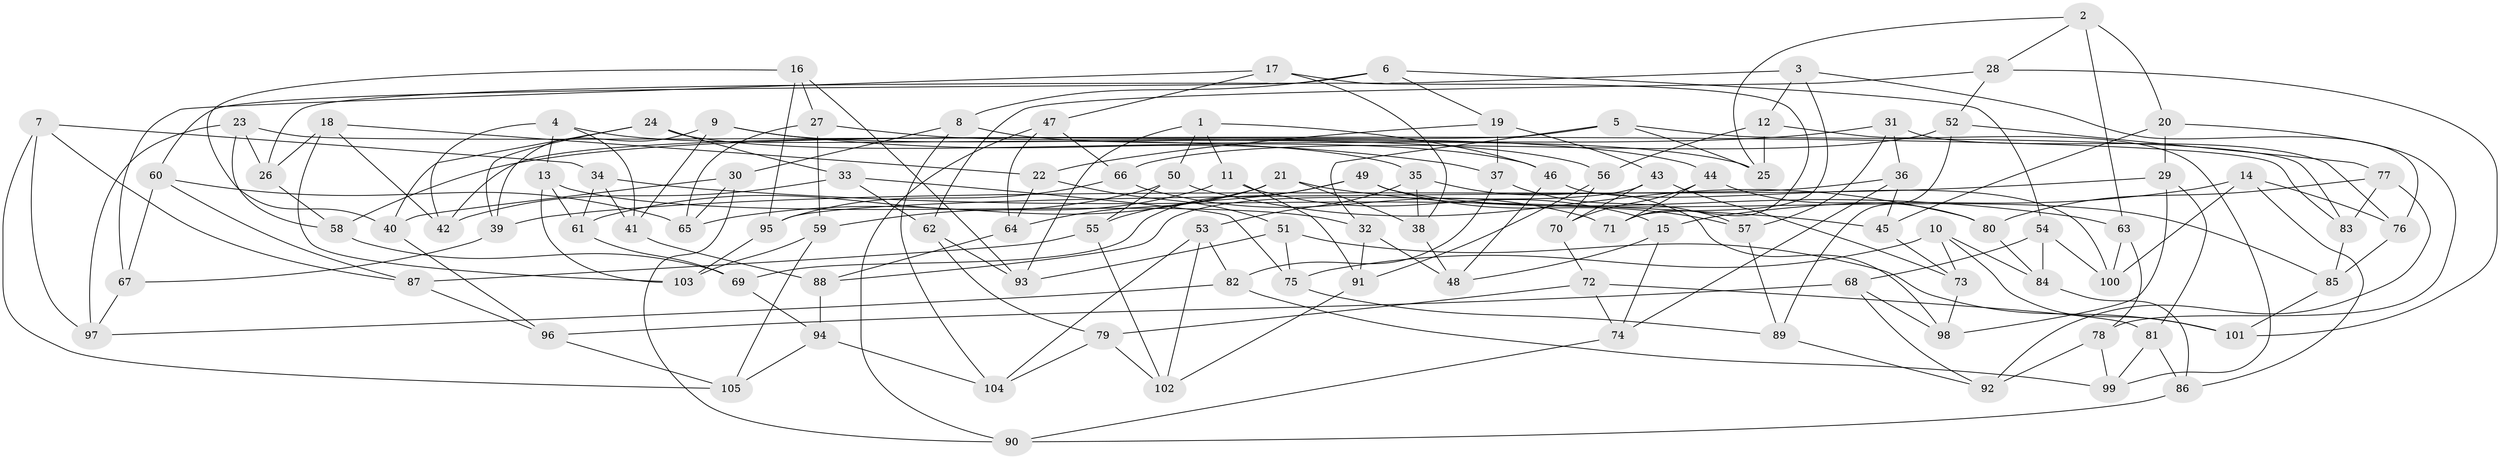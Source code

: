 // Generated by graph-tools (version 1.1) at 2025/16/03/09/25 04:16:43]
// undirected, 105 vertices, 210 edges
graph export_dot {
graph [start="1"]
  node [color=gray90,style=filled];
  1;
  2;
  3;
  4;
  5;
  6;
  7;
  8;
  9;
  10;
  11;
  12;
  13;
  14;
  15;
  16;
  17;
  18;
  19;
  20;
  21;
  22;
  23;
  24;
  25;
  26;
  27;
  28;
  29;
  30;
  31;
  32;
  33;
  34;
  35;
  36;
  37;
  38;
  39;
  40;
  41;
  42;
  43;
  44;
  45;
  46;
  47;
  48;
  49;
  50;
  51;
  52;
  53;
  54;
  55;
  56;
  57;
  58;
  59;
  60;
  61;
  62;
  63;
  64;
  65;
  66;
  67;
  68;
  69;
  70;
  71;
  72;
  73;
  74;
  75;
  76;
  77;
  78;
  79;
  80;
  81;
  82;
  83;
  84;
  85;
  86;
  87;
  88;
  89;
  90;
  91;
  92;
  93;
  94;
  95;
  96;
  97;
  98;
  99;
  100;
  101;
  102;
  103;
  104;
  105;
  1 -- 46;
  1 -- 93;
  1 -- 50;
  1 -- 11;
  2 -- 28;
  2 -- 20;
  2 -- 25;
  2 -- 63;
  3 -- 12;
  3 -- 26;
  3 -- 71;
  3 -- 76;
  4 -- 41;
  4 -- 35;
  4 -- 42;
  4 -- 13;
  5 -- 83;
  5 -- 25;
  5 -- 42;
  5 -- 32;
  6 -- 54;
  6 -- 19;
  6 -- 60;
  6 -- 8;
  7 -- 97;
  7 -- 105;
  7 -- 87;
  7 -- 34;
  8 -- 25;
  8 -- 104;
  8 -- 30;
  9 -- 37;
  9 -- 39;
  9 -- 41;
  9 -- 56;
  10 -- 84;
  10 -- 75;
  10 -- 73;
  10 -- 101;
  11 -- 91;
  11 -- 59;
  11 -- 15;
  12 -- 56;
  12 -- 99;
  12 -- 25;
  13 -- 103;
  13 -- 32;
  13 -- 61;
  14 -- 100;
  14 -- 76;
  14 -- 86;
  14 -- 15;
  15 -- 48;
  15 -- 74;
  16 -- 40;
  16 -- 27;
  16 -- 95;
  16 -- 93;
  17 -- 47;
  17 -- 71;
  17 -- 38;
  17 -- 67;
  18 -- 22;
  18 -- 26;
  18 -- 42;
  18 -- 103;
  19 -- 37;
  19 -- 22;
  19 -- 43;
  20 -- 78;
  20 -- 45;
  20 -- 29;
  21 -- 65;
  21 -- 64;
  21 -- 38;
  21 -- 63;
  22 -- 51;
  22 -- 64;
  23 -- 26;
  23 -- 83;
  23 -- 58;
  23 -- 97;
  24 -- 46;
  24 -- 33;
  24 -- 40;
  24 -- 39;
  26 -- 58;
  27 -- 59;
  27 -- 65;
  27 -- 44;
  28 -- 52;
  28 -- 101;
  28 -- 62;
  29 -- 81;
  29 -- 39;
  29 -- 98;
  30 -- 90;
  30 -- 40;
  30 -- 65;
  31 -- 76;
  31 -- 57;
  31 -- 36;
  31 -- 58;
  32 -- 48;
  32 -- 91;
  33 -- 62;
  33 -- 75;
  33 -- 42;
  34 -- 41;
  34 -- 61;
  34 -- 45;
  35 -- 53;
  35 -- 98;
  35 -- 38;
  36 -- 74;
  36 -- 45;
  36 -- 95;
  37 -- 57;
  37 -- 82;
  38 -- 48;
  39 -- 67;
  40 -- 96;
  41 -- 88;
  43 -- 73;
  43 -- 88;
  43 -- 70;
  44 -- 70;
  44 -- 80;
  44 -- 71;
  45 -- 73;
  46 -- 48;
  46 -- 100;
  47 -- 66;
  47 -- 64;
  47 -- 90;
  49 -- 57;
  49 -- 55;
  49 -- 69;
  49 -- 85;
  50 -- 55;
  50 -- 61;
  50 -- 80;
  51 -- 75;
  51 -- 93;
  51 -- 101;
  52 -- 89;
  52 -- 66;
  52 -- 77;
  53 -- 102;
  53 -- 82;
  53 -- 104;
  54 -- 84;
  54 -- 68;
  54 -- 100;
  55 -- 87;
  55 -- 102;
  56 -- 91;
  56 -- 70;
  57 -- 89;
  58 -- 69;
  59 -- 103;
  59 -- 105;
  60 -- 87;
  60 -- 65;
  60 -- 67;
  61 -- 69;
  62 -- 79;
  62 -- 93;
  63 -- 100;
  63 -- 78;
  64 -- 88;
  66 -- 95;
  66 -- 71;
  67 -- 97;
  68 -- 98;
  68 -- 92;
  68 -- 96;
  69 -- 94;
  70 -- 72;
  72 -- 81;
  72 -- 79;
  72 -- 74;
  73 -- 98;
  74 -- 90;
  75 -- 89;
  76 -- 85;
  77 -- 80;
  77 -- 83;
  77 -- 92;
  78 -- 99;
  78 -- 92;
  79 -- 102;
  79 -- 104;
  80 -- 84;
  81 -- 86;
  81 -- 99;
  82 -- 97;
  82 -- 99;
  83 -- 85;
  84 -- 86;
  85 -- 101;
  86 -- 90;
  87 -- 96;
  88 -- 94;
  89 -- 92;
  91 -- 102;
  94 -- 105;
  94 -- 104;
  95 -- 103;
  96 -- 105;
}
